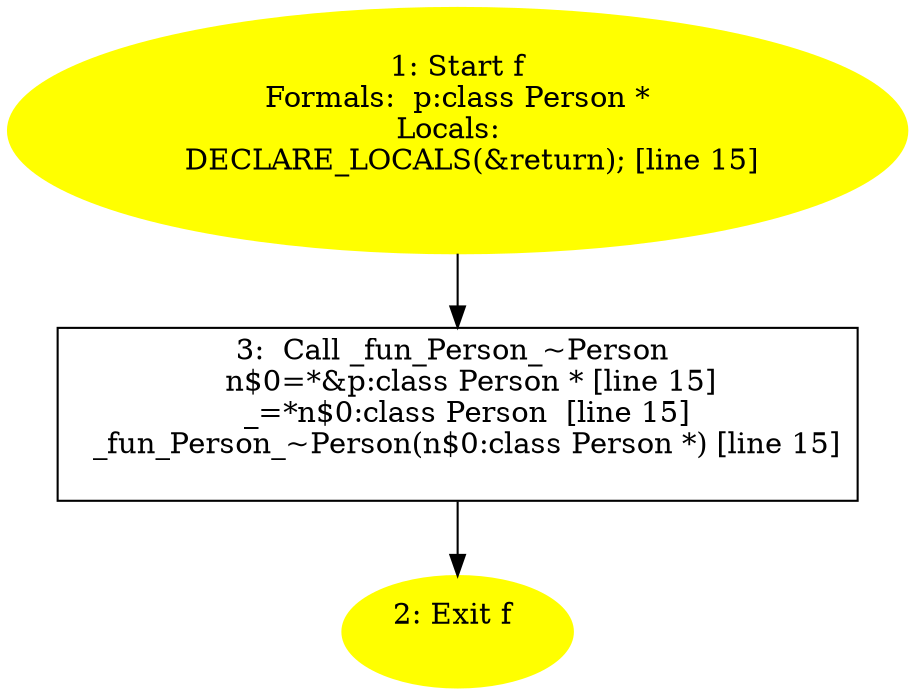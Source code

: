 /* @generated */
digraph iCFG {
"f{d41d8cd98f00b204e9800998ecf8427e_Z1fP6Person}.1a568c7910039e98ba51fbec36c568f8_3" [label="3:  Call _fun_Person_~Person \n   n$0=*&p:class Person * [line 15]\n  _=*n$0:class Person  [line 15]\n  _fun_Person_~Person(n$0:class Person *) [line 15]\n " shape="box"]
	

	 "f{d41d8cd98f00b204e9800998ecf8427e_Z1fP6Person}.1a568c7910039e98ba51fbec36c568f8_3" -> "f{d41d8cd98f00b204e9800998ecf8427e_Z1fP6Person}.1a568c7910039e98ba51fbec36c568f8_2" ;
"f{d41d8cd98f00b204e9800998ecf8427e_Z1fP6Person}.1a568c7910039e98ba51fbec36c568f8_2" [label="2: Exit f \n  " color=yellow style=filled]
	

"f{d41d8cd98f00b204e9800998ecf8427e_Z1fP6Person}.1a568c7910039e98ba51fbec36c568f8_1" [label="1: Start f\nFormals:  p:class Person *\nLocals:  \n   DECLARE_LOCALS(&return); [line 15]\n " color=yellow style=filled]
	

	 "f{d41d8cd98f00b204e9800998ecf8427e_Z1fP6Person}.1a568c7910039e98ba51fbec36c568f8_1" -> "f{d41d8cd98f00b204e9800998ecf8427e_Z1fP6Person}.1a568c7910039e98ba51fbec36c568f8_3" ;
}
